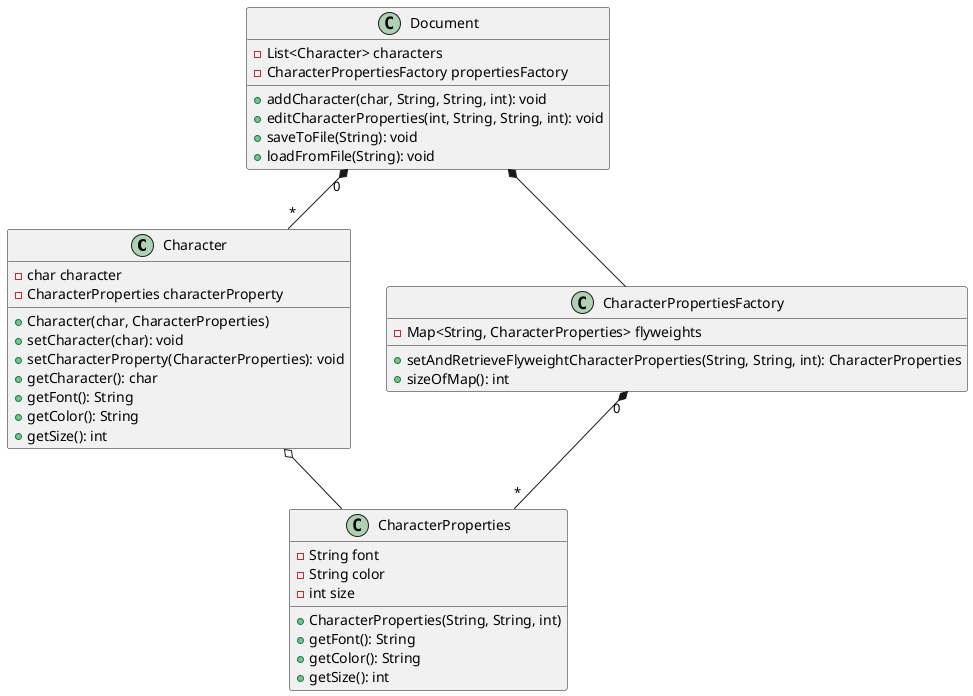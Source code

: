 @startuml
class Character {
    - char character
    - CharacterProperties characterProperty
    + Character(char, CharacterProperties)
    + setCharacter(char): void
    + setCharacterProperty(CharacterProperties): void
    + getCharacter(): char
    + getFont(): String
    + getColor(): String
    + getSize(): int
}

class CharacterProperties {
    - String font
    - String color
    - int size
    + CharacterProperties(String, String, int)
    + getFont(): String
    + getColor(): String
    + getSize(): int
}

class CharacterPropertiesFactory {
    - Map<String, CharacterProperties> flyweights
    + setAndRetrieveFlyweightCharacterProperties(String, String, int): CharacterProperties
    + sizeOfMap(): int
}

class Document {
    - List<Character> characters
    - CharacterPropertiesFactory propertiesFactory
    + addCharacter(char, String, String, int): void
    + editCharacterProperties(int, String, String, int): void
    + saveToFile(String): void
    + loadFromFile(String): void
}

Document "0" *-- "*" Character
Document *-- CharacterPropertiesFactory
Character o-- CharacterProperties
CharacterPropertiesFactory "0" *-- "*" CharacterProperties
@enduml